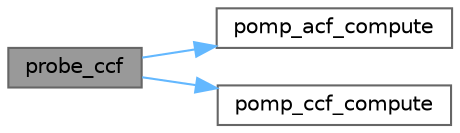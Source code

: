 digraph "probe_ccf"
{
 // LATEX_PDF_SIZE
  bgcolor="transparent";
  edge [fontname=Helvetica,fontsize=10,labelfontname=Helvetica,labelfontsize=10];
  node [fontname=Helvetica,fontsize=10,shape=box,height=0.2,width=0.4];
  rankdir="LR";
  Node1 [id="Node000001",label="probe_ccf",height=0.2,width=0.4,color="gray40", fillcolor="grey60", style="filled", fontcolor="black",tooltip=" "];
  Node1 -> Node2 [id="edge1_Node000001_Node000002",color="steelblue1",style="solid",tooltip=" "];
  Node2 [id="Node000002",label="pomp_acf_compute",height=0.2,width=0.4,color="grey40", fillcolor="white", style="filled",URL="$probe__acf_8c.html#a5d99d0781d78dd79d7516d73c89f62ea",tooltip=" "];
  Node1 -> Node3 [id="edge2_Node000001_Node000003",color="steelblue1",style="solid",tooltip=" "];
  Node3 [id="Node000003",label="pomp_ccf_compute",height=0.2,width=0.4,color="grey40", fillcolor="white", style="filled",URL="$probe__acf_8c.html#ae6e4e25744357eec0f8ca5705bea9727",tooltip=" "];
}
